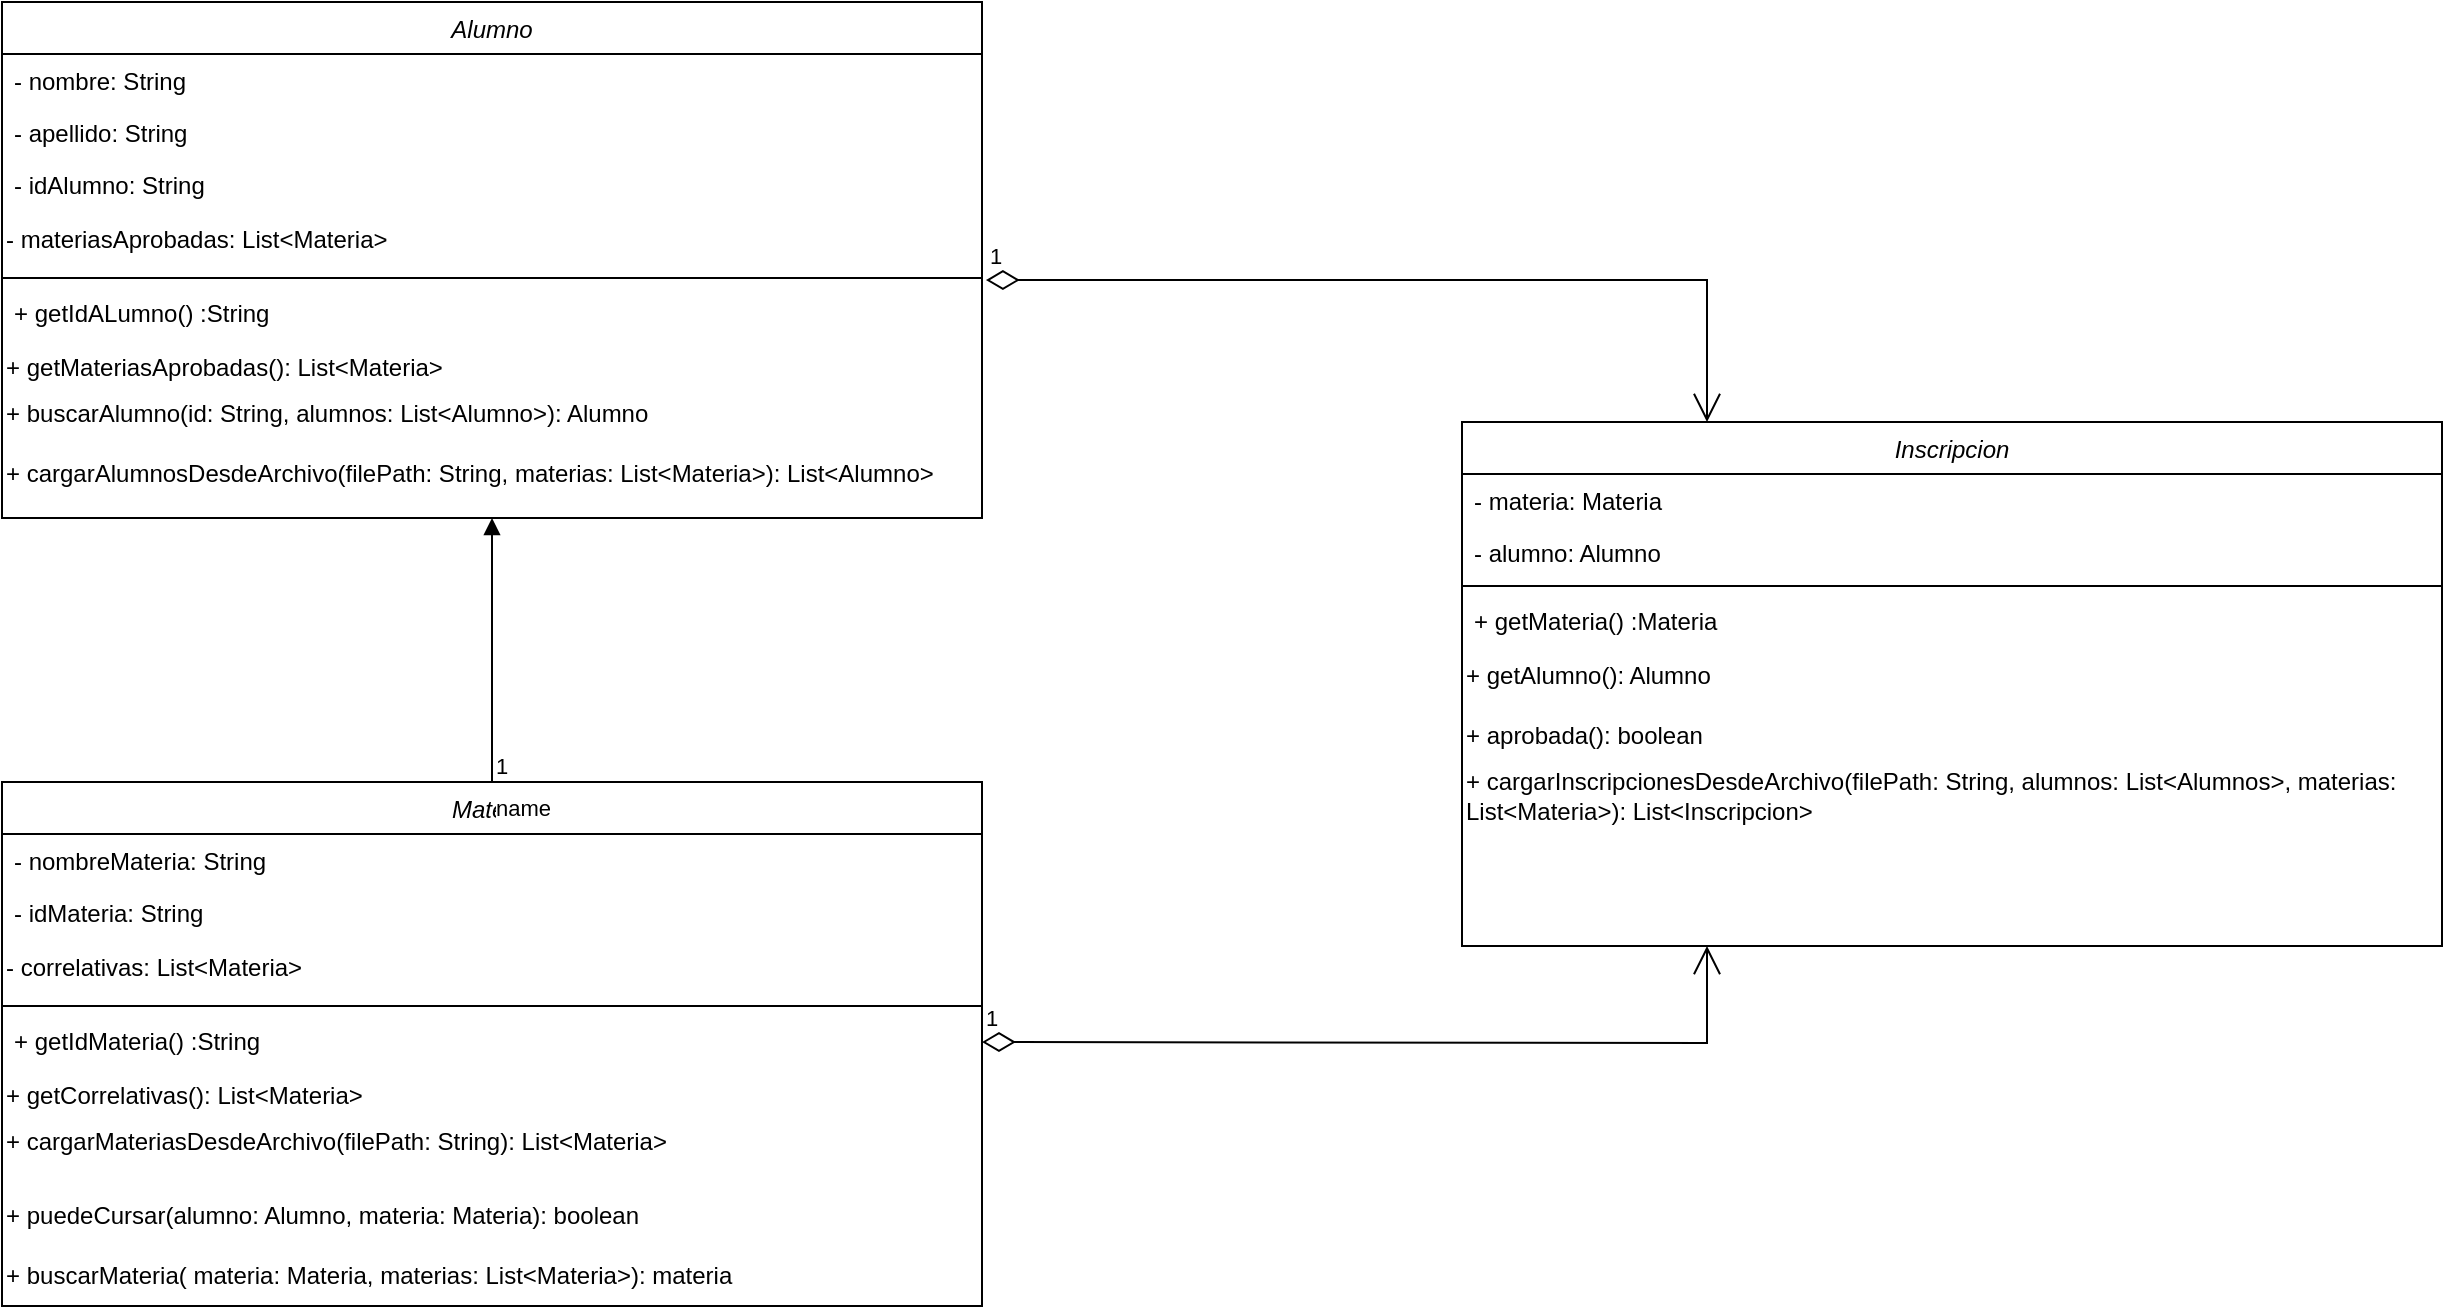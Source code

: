 <mxfile version="22.0.8" type="device">
  <diagram id="C5RBs43oDa-KdzZeNtuy" name="Page-1">
    <mxGraphModel dx="2000" dy="568" grid="1" gridSize="10" guides="1" tooltips="1" connect="1" arrows="1" fold="1" page="1" pageScale="1" pageWidth="827" pageHeight="1169" math="0" shadow="0">
      <root>
        <mxCell id="WIyWlLk6GJQsqaUBKTNV-0" />
        <mxCell id="WIyWlLk6GJQsqaUBKTNV-1" parent="WIyWlLk6GJQsqaUBKTNV-0" />
        <mxCell id="zkfFHV4jXpPFQw0GAbJ--0" value="Alumno" style="swimlane;fontStyle=2;align=center;verticalAlign=top;childLayout=stackLayout;horizontal=1;startSize=26;horizontalStack=0;resizeParent=1;resizeLast=0;collapsible=1;marginBottom=0;rounded=0;shadow=0;strokeWidth=1;" parent="WIyWlLk6GJQsqaUBKTNV-1" vertex="1">
          <mxGeometry x="-30" y="10" width="490" height="258" as="geometry">
            <mxRectangle x="230" y="140" width="160" height="26" as="alternateBounds" />
          </mxGeometry>
        </mxCell>
        <mxCell id="zkfFHV4jXpPFQw0GAbJ--1" value="- nombre: String " style="text;align=left;verticalAlign=top;spacingLeft=4;spacingRight=4;overflow=hidden;rotatable=0;points=[[0,0.5],[1,0.5]];portConstraint=eastwest;" parent="zkfFHV4jXpPFQw0GAbJ--0" vertex="1">
          <mxGeometry y="26" width="490" height="26" as="geometry" />
        </mxCell>
        <mxCell id="zkfFHV4jXpPFQw0GAbJ--2" value="- apellido: String" style="text;align=left;verticalAlign=top;spacingLeft=4;spacingRight=4;overflow=hidden;rotatable=0;points=[[0,0.5],[1,0.5]];portConstraint=eastwest;rounded=0;shadow=0;html=0;" parent="zkfFHV4jXpPFQw0GAbJ--0" vertex="1">
          <mxGeometry y="52" width="490" height="26" as="geometry" />
        </mxCell>
        <mxCell id="zkfFHV4jXpPFQw0GAbJ--3" value="- idAlumno: String " style="text;align=left;verticalAlign=top;spacingLeft=4;spacingRight=4;overflow=hidden;rotatable=0;points=[[0,0.5],[1,0.5]];portConstraint=eastwest;rounded=0;shadow=0;html=0;" parent="zkfFHV4jXpPFQw0GAbJ--0" vertex="1">
          <mxGeometry y="78" width="490" height="26" as="geometry" />
        </mxCell>
        <mxCell id="iEClD9WP2Q2Nl0ErzrN4-0" value="- materiasAprobadas: List&amp;lt;Materia&amp;gt;" style="text;strokeColor=none;align=left;fillColor=none;html=1;verticalAlign=middle;whiteSpace=wrap;rounded=0;" parent="zkfFHV4jXpPFQw0GAbJ--0" vertex="1">
          <mxGeometry y="104" width="490" height="30" as="geometry" />
        </mxCell>
        <mxCell id="zkfFHV4jXpPFQw0GAbJ--4" value="" style="line;html=1;strokeWidth=1;align=left;verticalAlign=middle;spacingTop=-1;spacingLeft=3;spacingRight=3;rotatable=0;labelPosition=right;points=[];portConstraint=eastwest;" parent="zkfFHV4jXpPFQw0GAbJ--0" vertex="1">
          <mxGeometry y="134" width="490" height="8" as="geometry" />
        </mxCell>
        <mxCell id="zkfFHV4jXpPFQw0GAbJ--5" value="+ getIdALumno() :String&#xa;" style="text;align=left;verticalAlign=top;spacingLeft=4;spacingRight=4;overflow=hidden;rotatable=0;points=[[0,0.5],[1,0.5]];portConstraint=eastwest;" parent="zkfFHV4jXpPFQw0GAbJ--0" vertex="1">
          <mxGeometry y="142" width="490" height="26" as="geometry" />
        </mxCell>
        <mxCell id="74dnQ7F0EY-RlnbEdRR1-0" value="+ getMateriasAprobadas(): List&amp;lt;Materia&amp;gt;" style="text;strokeColor=none;align=left;fillColor=none;html=1;verticalAlign=middle;whiteSpace=wrap;rounded=0;" vertex="1" parent="zkfFHV4jXpPFQw0GAbJ--0">
          <mxGeometry y="168" width="490" height="30" as="geometry" />
        </mxCell>
        <mxCell id="74dnQ7F0EY-RlnbEdRR1-1" value="&lt;div&gt;+ buscarAlumno(id: String, alumnos: List&amp;lt;Alumno&amp;gt;): Alumno&lt;/div&gt;&lt;div&gt;&lt;br&gt;&lt;/div&gt;" style="text;strokeColor=none;align=left;fillColor=none;html=1;verticalAlign=middle;whiteSpace=wrap;rounded=0;" vertex="1" parent="zkfFHV4jXpPFQw0GAbJ--0">
          <mxGeometry y="198" width="490" height="30" as="geometry" />
        </mxCell>
        <mxCell id="74dnQ7F0EY-RlnbEdRR1-3" value="&lt;div&gt;&lt;div&gt;+ cargarAlumnosDesdeArchivo(filePath: String, materias: List&amp;lt;Materia&amp;gt;): List&amp;lt;Alumno&amp;gt;&lt;/div&gt;&lt;/div&gt;&lt;div&gt;&lt;br&gt;&lt;/div&gt;" style="text;strokeColor=none;align=left;fillColor=none;html=1;verticalAlign=middle;whiteSpace=wrap;rounded=0;" vertex="1" parent="zkfFHV4jXpPFQw0GAbJ--0">
          <mxGeometry y="228" width="490" height="30" as="geometry" />
        </mxCell>
        <mxCell id="74dnQ7F0EY-RlnbEdRR1-5" value="Materia" style="swimlane;fontStyle=2;align=center;verticalAlign=top;childLayout=stackLayout;horizontal=1;startSize=26;horizontalStack=0;resizeParent=1;resizeLast=0;collapsible=1;marginBottom=0;rounded=0;shadow=0;strokeWidth=1;" vertex="1" parent="WIyWlLk6GJQsqaUBKTNV-1">
          <mxGeometry x="-30" y="400" width="490" height="262" as="geometry">
            <mxRectangle x="230" y="140" width="160" height="26" as="alternateBounds" />
          </mxGeometry>
        </mxCell>
        <mxCell id="74dnQ7F0EY-RlnbEdRR1-6" value="- nombreMateria: String " style="text;align=left;verticalAlign=top;spacingLeft=4;spacingRight=4;overflow=hidden;rotatable=0;points=[[0,0.5],[1,0.5]];portConstraint=eastwest;" vertex="1" parent="74dnQ7F0EY-RlnbEdRR1-5">
          <mxGeometry y="26" width="490" height="26" as="geometry" />
        </mxCell>
        <mxCell id="74dnQ7F0EY-RlnbEdRR1-8" value="- idMateria: String " style="text;align=left;verticalAlign=top;spacingLeft=4;spacingRight=4;overflow=hidden;rotatable=0;points=[[0,0.5],[1,0.5]];portConstraint=eastwest;rounded=0;shadow=0;html=0;" vertex="1" parent="74dnQ7F0EY-RlnbEdRR1-5">
          <mxGeometry y="52" width="490" height="26" as="geometry" />
        </mxCell>
        <mxCell id="74dnQ7F0EY-RlnbEdRR1-9" value="- correlativas: List&amp;lt;Materia&amp;gt;" style="text;strokeColor=none;align=left;fillColor=none;html=1;verticalAlign=middle;whiteSpace=wrap;rounded=0;" vertex="1" parent="74dnQ7F0EY-RlnbEdRR1-5">
          <mxGeometry y="78" width="490" height="30" as="geometry" />
        </mxCell>
        <mxCell id="74dnQ7F0EY-RlnbEdRR1-10" value="" style="line;html=1;strokeWidth=1;align=left;verticalAlign=middle;spacingTop=-1;spacingLeft=3;spacingRight=3;rotatable=0;labelPosition=right;points=[];portConstraint=eastwest;" vertex="1" parent="74dnQ7F0EY-RlnbEdRR1-5">
          <mxGeometry y="108" width="490" height="8" as="geometry" />
        </mxCell>
        <mxCell id="74dnQ7F0EY-RlnbEdRR1-11" value="+ getIdMateria() :String&#xa;" style="text;align=left;verticalAlign=top;spacingLeft=4;spacingRight=4;overflow=hidden;rotatable=0;points=[[0,0.5],[1,0.5]];portConstraint=eastwest;" vertex="1" parent="74dnQ7F0EY-RlnbEdRR1-5">
          <mxGeometry y="116" width="490" height="26" as="geometry" />
        </mxCell>
        <mxCell id="74dnQ7F0EY-RlnbEdRR1-12" value="+ getCorrelativas(): List&amp;lt;Materia&amp;gt;" style="text;strokeColor=none;align=left;fillColor=none;html=1;verticalAlign=middle;whiteSpace=wrap;rounded=0;" vertex="1" parent="74dnQ7F0EY-RlnbEdRR1-5">
          <mxGeometry y="142" width="490" height="30" as="geometry" />
        </mxCell>
        <mxCell id="74dnQ7F0EY-RlnbEdRR1-14" value="&lt;div&gt;&lt;div&gt;+ cargarMateriasDesdeArchivo(filePath: String): List&amp;lt;Materia&amp;gt;&lt;/div&gt;&lt;/div&gt;&lt;div&gt;&lt;br&gt;&lt;/div&gt;" style="text;strokeColor=none;align=left;fillColor=none;html=1;verticalAlign=middle;whiteSpace=wrap;rounded=0;" vertex="1" parent="74dnQ7F0EY-RlnbEdRR1-5">
          <mxGeometry y="172" width="490" height="30" as="geometry" />
        </mxCell>
        <mxCell id="74dnQ7F0EY-RlnbEdRR1-15" value="&lt;div&gt;&lt;div&gt;+ puedeCursar(alumno: Alumno, materia: Materia): boolean&lt;/div&gt;&lt;/div&gt;" style="text;strokeColor=none;align=left;fillColor=none;html=1;verticalAlign=middle;whiteSpace=wrap;rounded=0;" vertex="1" parent="74dnQ7F0EY-RlnbEdRR1-5">
          <mxGeometry y="202" width="490" height="30" as="geometry" />
        </mxCell>
        <mxCell id="74dnQ7F0EY-RlnbEdRR1-16" value="+ buscarMateria( materia: Materia, materias: List&amp;lt;Materia&amp;gt;): materia" style="text;strokeColor=none;align=left;fillColor=none;html=1;verticalAlign=middle;whiteSpace=wrap;rounded=0;" vertex="1" parent="74dnQ7F0EY-RlnbEdRR1-5">
          <mxGeometry y="232" width="490" height="30" as="geometry" />
        </mxCell>
        <mxCell id="74dnQ7F0EY-RlnbEdRR1-17" value="Inscripcion" style="swimlane;fontStyle=2;align=center;verticalAlign=top;childLayout=stackLayout;horizontal=1;startSize=26;horizontalStack=0;resizeParent=1;resizeLast=0;collapsible=1;marginBottom=0;rounded=0;shadow=0;strokeWidth=1;" vertex="1" parent="WIyWlLk6GJQsqaUBKTNV-1">
          <mxGeometry x="700" y="220" width="490" height="262" as="geometry">
            <mxRectangle x="230" y="140" width="160" height="26" as="alternateBounds" />
          </mxGeometry>
        </mxCell>
        <mxCell id="74dnQ7F0EY-RlnbEdRR1-18" value="- materia: Materia" style="text;align=left;verticalAlign=top;spacingLeft=4;spacingRight=4;overflow=hidden;rotatable=0;points=[[0,0.5],[1,0.5]];portConstraint=eastwest;" vertex="1" parent="74dnQ7F0EY-RlnbEdRR1-17">
          <mxGeometry y="26" width="490" height="26" as="geometry" />
        </mxCell>
        <mxCell id="74dnQ7F0EY-RlnbEdRR1-19" value="- alumno: Alumno" style="text;align=left;verticalAlign=top;spacingLeft=4;spacingRight=4;overflow=hidden;rotatable=0;points=[[0,0.5],[1,0.5]];portConstraint=eastwest;rounded=0;shadow=0;html=0;" vertex="1" parent="74dnQ7F0EY-RlnbEdRR1-17">
          <mxGeometry y="52" width="490" height="26" as="geometry" />
        </mxCell>
        <mxCell id="74dnQ7F0EY-RlnbEdRR1-21" value="" style="line;html=1;strokeWidth=1;align=left;verticalAlign=middle;spacingTop=-1;spacingLeft=3;spacingRight=3;rotatable=0;labelPosition=right;points=[];portConstraint=eastwest;" vertex="1" parent="74dnQ7F0EY-RlnbEdRR1-17">
          <mxGeometry y="78" width="490" height="8" as="geometry" />
        </mxCell>
        <mxCell id="74dnQ7F0EY-RlnbEdRR1-22" value="+ getMateria() :Materia&#xa;" style="text;align=left;verticalAlign=top;spacingLeft=4;spacingRight=4;overflow=hidden;rotatable=0;points=[[0,0.5],[1,0.5]];portConstraint=eastwest;" vertex="1" parent="74dnQ7F0EY-RlnbEdRR1-17">
          <mxGeometry y="86" width="490" height="26" as="geometry" />
        </mxCell>
        <mxCell id="74dnQ7F0EY-RlnbEdRR1-23" value="+ getAlumno(): Alumno" style="text;strokeColor=none;align=left;fillColor=none;html=1;verticalAlign=middle;whiteSpace=wrap;rounded=0;" vertex="1" parent="74dnQ7F0EY-RlnbEdRR1-17">
          <mxGeometry y="112" width="490" height="30" as="geometry" />
        </mxCell>
        <mxCell id="74dnQ7F0EY-RlnbEdRR1-24" value="&lt;div&gt;&lt;div&gt;+ aprobada(): boolean&lt;/div&gt;&lt;/div&gt;" style="text;strokeColor=none;align=left;fillColor=none;html=1;verticalAlign=middle;whiteSpace=wrap;rounded=0;" vertex="1" parent="74dnQ7F0EY-RlnbEdRR1-17">
          <mxGeometry y="142" width="490" height="30" as="geometry" />
        </mxCell>
        <mxCell id="74dnQ7F0EY-RlnbEdRR1-28" value="1" style="endArrow=open;html=1;endSize=12;startArrow=diamondThin;startSize=14;startFill=0;edgeStyle=orthogonalEdgeStyle;align=left;verticalAlign=bottom;rounded=0;entryX=0.25;entryY=1;entryDx=0;entryDy=0;" edge="1" parent="74dnQ7F0EY-RlnbEdRR1-17" target="74dnQ7F0EY-RlnbEdRR1-17">
          <mxGeometry x="-1" y="3" relative="1" as="geometry">
            <mxPoint x="-240" y="310" as="sourcePoint" />
            <mxPoint x="250" y="130" as="targetPoint" />
          </mxGeometry>
        </mxCell>
        <mxCell id="74dnQ7F0EY-RlnbEdRR1-26" value="+ cargarInscripcionesDesdeArchivo(filePath: String, alumnos: List&amp;lt;Alumnos&amp;gt;, materias: List&amp;lt;Materia&amp;gt;): List&amp;lt;Inscripcion&amp;gt;" style="text;strokeColor=none;align=left;fillColor=none;html=1;verticalAlign=middle;whiteSpace=wrap;rounded=0;" vertex="1" parent="74dnQ7F0EY-RlnbEdRR1-17">
          <mxGeometry y="172" width="490" height="30" as="geometry" />
        </mxCell>
        <mxCell id="74dnQ7F0EY-RlnbEdRR1-27" value="1" style="endArrow=open;html=1;endSize=12;startArrow=diamondThin;startSize=14;startFill=0;edgeStyle=orthogonalEdgeStyle;align=left;verticalAlign=bottom;rounded=0;exitX=1.004;exitY=-0.115;exitDx=0;exitDy=0;exitPerimeter=0;entryX=0.25;entryY=0;entryDx=0;entryDy=0;" edge="1" parent="WIyWlLk6GJQsqaUBKTNV-1" source="zkfFHV4jXpPFQw0GAbJ--5" target="74dnQ7F0EY-RlnbEdRR1-17">
          <mxGeometry x="-1" y="3" relative="1" as="geometry">
            <mxPoint x="530" y="190" as="sourcePoint" />
            <mxPoint x="690" y="190" as="targetPoint" />
          </mxGeometry>
        </mxCell>
        <mxCell id="74dnQ7F0EY-RlnbEdRR1-29" value="name" style="endArrow=block;endFill=1;html=1;edgeStyle=orthogonalEdgeStyle;align=left;verticalAlign=top;rounded=0;exitX=0.5;exitY=0;exitDx=0;exitDy=0;entryX=0.5;entryY=1;entryDx=0;entryDy=0;" edge="1" parent="WIyWlLk6GJQsqaUBKTNV-1" source="74dnQ7F0EY-RlnbEdRR1-5" target="74dnQ7F0EY-RlnbEdRR1-3">
          <mxGeometry x="-1" relative="1" as="geometry">
            <mxPoint x="520" y="440" as="sourcePoint" />
            <mxPoint x="680" y="440" as="targetPoint" />
          </mxGeometry>
        </mxCell>
        <mxCell id="74dnQ7F0EY-RlnbEdRR1-30" value="1" style="edgeLabel;resizable=0;html=1;align=left;verticalAlign=bottom;" connectable="0" vertex="1" parent="74dnQ7F0EY-RlnbEdRR1-29">
          <mxGeometry x="-1" relative="1" as="geometry" />
        </mxCell>
      </root>
    </mxGraphModel>
  </diagram>
</mxfile>
